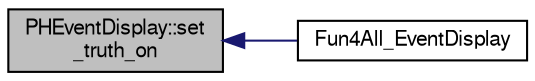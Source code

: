 digraph "PHEventDisplay::set_truth_on"
{
  bgcolor="transparent";
  edge [fontname="FreeSans",fontsize="10",labelfontname="FreeSans",labelfontsize="10"];
  node [fontname="FreeSans",fontsize="10",shape=record];
  rankdir="LR";
  Node1 [label="PHEventDisplay::set\l_truth_on",height=0.2,width=0.4,color="black", fillcolor="grey75", style="filled" fontcolor="black"];
  Node1 -> Node2 [dir="back",color="midnightblue",fontsize="10",style="solid",fontname="FreeSans"];
  Node2 [label="Fun4All_EventDisplay",height=0.2,width=0.4,color="black",URL="$df/d27/Fun4All__EventDisplay_8C.html#a1882962483c970b18963752d848a9f60"];
}
